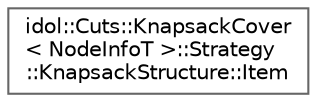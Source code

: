 digraph "Graphical Class Hierarchy"
{
 // LATEX_PDF_SIZE
  bgcolor="transparent";
  edge [fontname=Helvetica,fontsize=10,labelfontname=Helvetica,labelfontsize=10];
  node [fontname=Helvetica,fontsize=10,shape=box,height=0.2,width=0.4];
  rankdir="LR";
  Node0 [id="Node000000",label="idol::Cuts::KnapsackCover\l\< NodeInfoT \>::Strategy\l::KnapsackStructure::Item",height=0.2,width=0.4,color="grey40", fillcolor="white", style="filled",URL="$structidol_1_1Cuts_1_1KnapsackCover_1_1Strategy_1_1KnapsackStructure_1_1Item.html",tooltip=" "];
}

